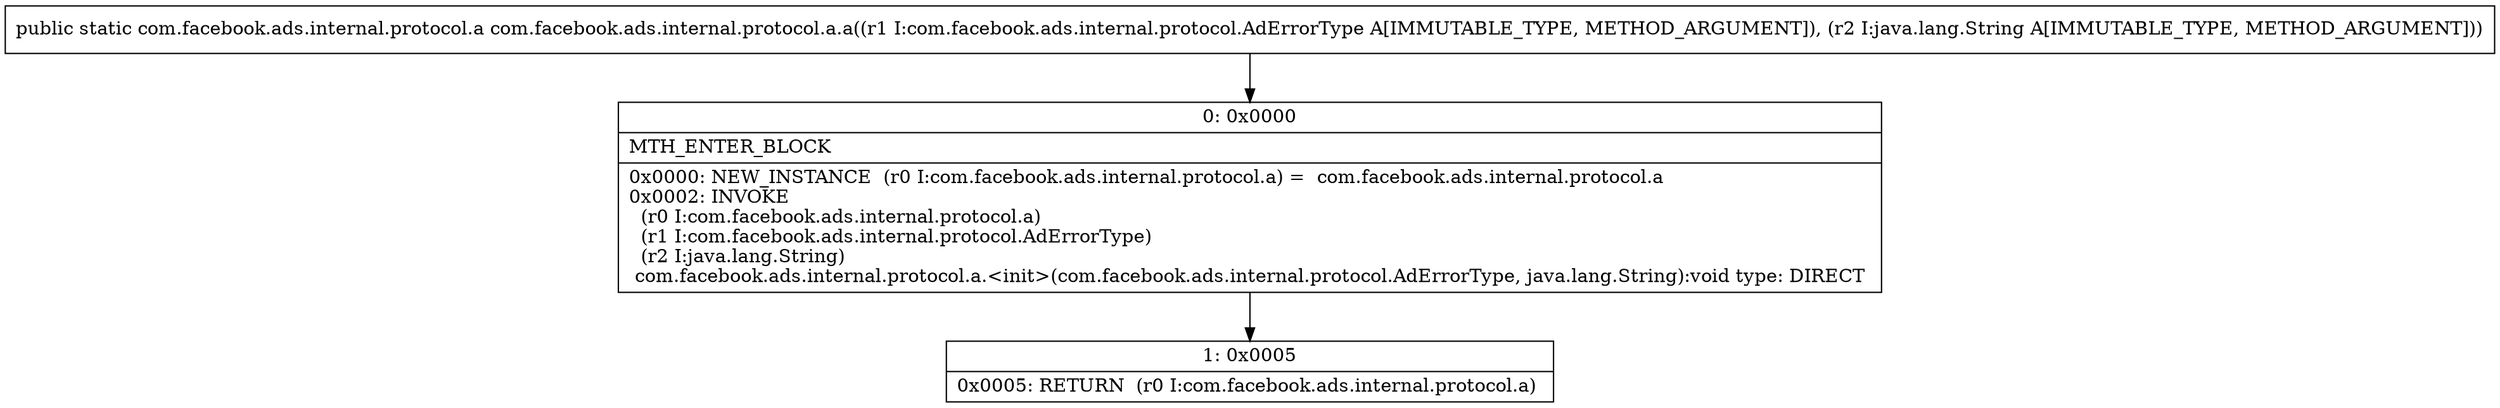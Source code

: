 digraph "CFG forcom.facebook.ads.internal.protocol.a.a(Lcom\/facebook\/ads\/internal\/protocol\/AdErrorType;Ljava\/lang\/String;)Lcom\/facebook\/ads\/internal\/protocol\/a;" {
Node_0 [shape=record,label="{0\:\ 0x0000|MTH_ENTER_BLOCK\l|0x0000: NEW_INSTANCE  (r0 I:com.facebook.ads.internal.protocol.a) =  com.facebook.ads.internal.protocol.a \l0x0002: INVOKE  \l  (r0 I:com.facebook.ads.internal.protocol.a)\l  (r1 I:com.facebook.ads.internal.protocol.AdErrorType)\l  (r2 I:java.lang.String)\l com.facebook.ads.internal.protocol.a.\<init\>(com.facebook.ads.internal.protocol.AdErrorType, java.lang.String):void type: DIRECT \l}"];
Node_1 [shape=record,label="{1\:\ 0x0005|0x0005: RETURN  (r0 I:com.facebook.ads.internal.protocol.a) \l}"];
MethodNode[shape=record,label="{public static com.facebook.ads.internal.protocol.a com.facebook.ads.internal.protocol.a.a((r1 I:com.facebook.ads.internal.protocol.AdErrorType A[IMMUTABLE_TYPE, METHOD_ARGUMENT]), (r2 I:java.lang.String A[IMMUTABLE_TYPE, METHOD_ARGUMENT])) }"];
MethodNode -> Node_0;
Node_0 -> Node_1;
}

